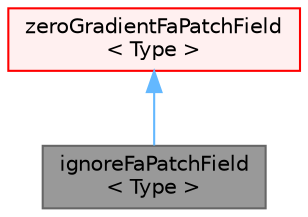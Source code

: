 digraph "ignoreFaPatchField&lt; Type &gt;"
{
 // LATEX_PDF_SIZE
  bgcolor="transparent";
  edge [fontname=Helvetica,fontsize=10,labelfontname=Helvetica,labelfontsize=10];
  node [fontname=Helvetica,fontsize=10,shape=box,height=0.2,width=0.4];
  Node1 [id="Node000001",label="ignoreFaPatchField\l\< Type \>",height=0.2,width=0.4,color="gray40", fillcolor="grey60", style="filled", fontcolor="black",tooltip="A boundary condition for invalid edges which should be ignored. Currently functionally identical to a..."];
  Node2 -> Node1 [id="edge1_Node000001_Node000002",dir="back",color="steelblue1",style="solid",tooltip=" "];
  Node2 [id="Node000002",label="zeroGradientFaPatchField\l\< Type \>",height=0.2,width=0.4,color="red", fillcolor="#FFF0F0", style="filled",URL="$classFoam_1_1zeroGradientFaPatchField.html",tooltip="Author Zeljko Tukovic, FMENA Hrvoje Jasak, Wikki Ltd."];
}
